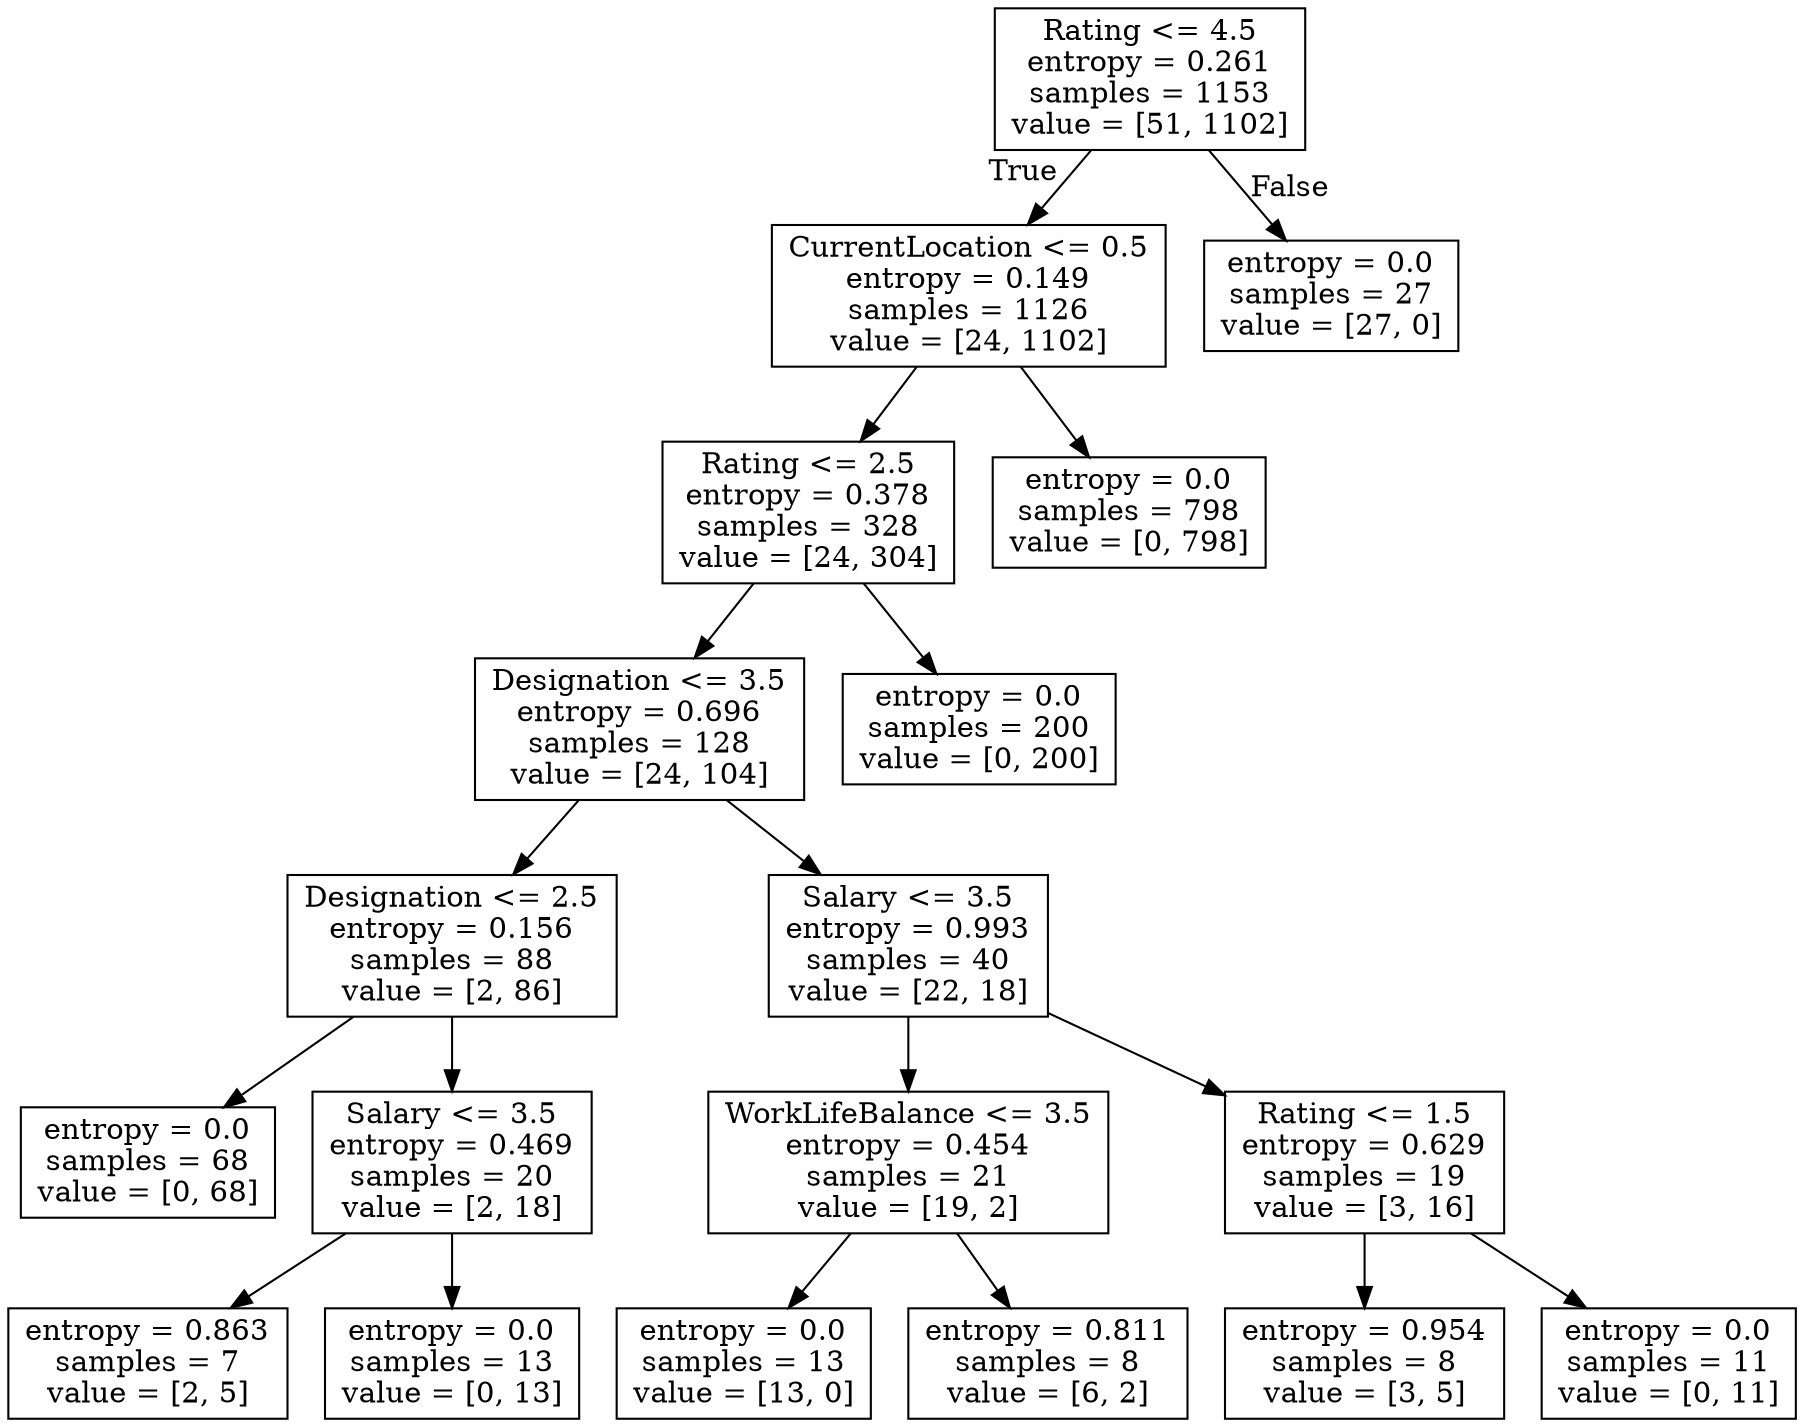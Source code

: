 digraph Tree {
node [shape=box] ;
0 [label="Rating <= 4.5\nentropy = 0.261\nsamples = 1153\nvalue = [51, 1102]"] ;
1 [label="CurrentLocation <= 0.5\nentropy = 0.149\nsamples = 1126\nvalue = [24, 1102]"] ;
0 -> 1 [labeldistance=2.5, labelangle=45, headlabel="True"] ;
2 [label="Rating <= 2.5\nentropy = 0.378\nsamples = 328\nvalue = [24, 304]"] ;
1 -> 2 ;
3 [label="Designation <= 3.5\nentropy = 0.696\nsamples = 128\nvalue = [24, 104]"] ;
2 -> 3 ;
4 [label="Designation <= 2.5\nentropy = 0.156\nsamples = 88\nvalue = [2, 86]"] ;
3 -> 4 ;
5 [label="entropy = 0.0\nsamples = 68\nvalue = [0, 68]"] ;
4 -> 5 ;
6 [label="Salary <= 3.5\nentropy = 0.469\nsamples = 20\nvalue = [2, 18]"] ;
4 -> 6 ;
7 [label="entropy = 0.863\nsamples = 7\nvalue = [2, 5]"] ;
6 -> 7 ;
8 [label="entropy = 0.0\nsamples = 13\nvalue = [0, 13]"] ;
6 -> 8 ;
9 [label="Salary <= 3.5\nentropy = 0.993\nsamples = 40\nvalue = [22, 18]"] ;
3 -> 9 ;
10 [label="WorkLifeBalance <= 3.5\nentropy = 0.454\nsamples = 21\nvalue = [19, 2]"] ;
9 -> 10 ;
11 [label="entropy = 0.0\nsamples = 13\nvalue = [13, 0]"] ;
10 -> 11 ;
12 [label="entropy = 0.811\nsamples = 8\nvalue = [6, 2]"] ;
10 -> 12 ;
13 [label="Rating <= 1.5\nentropy = 0.629\nsamples = 19\nvalue = [3, 16]"] ;
9 -> 13 ;
14 [label="entropy = 0.954\nsamples = 8\nvalue = [3, 5]"] ;
13 -> 14 ;
15 [label="entropy = 0.0\nsamples = 11\nvalue = [0, 11]"] ;
13 -> 15 ;
16 [label="entropy = 0.0\nsamples = 200\nvalue = [0, 200]"] ;
2 -> 16 ;
17 [label="entropy = 0.0\nsamples = 798\nvalue = [0, 798]"] ;
1 -> 17 ;
18 [label="entropy = 0.0\nsamples = 27\nvalue = [27, 0]"] ;
0 -> 18 [labeldistance=2.5, labelangle=-45, headlabel="False"] ;
}